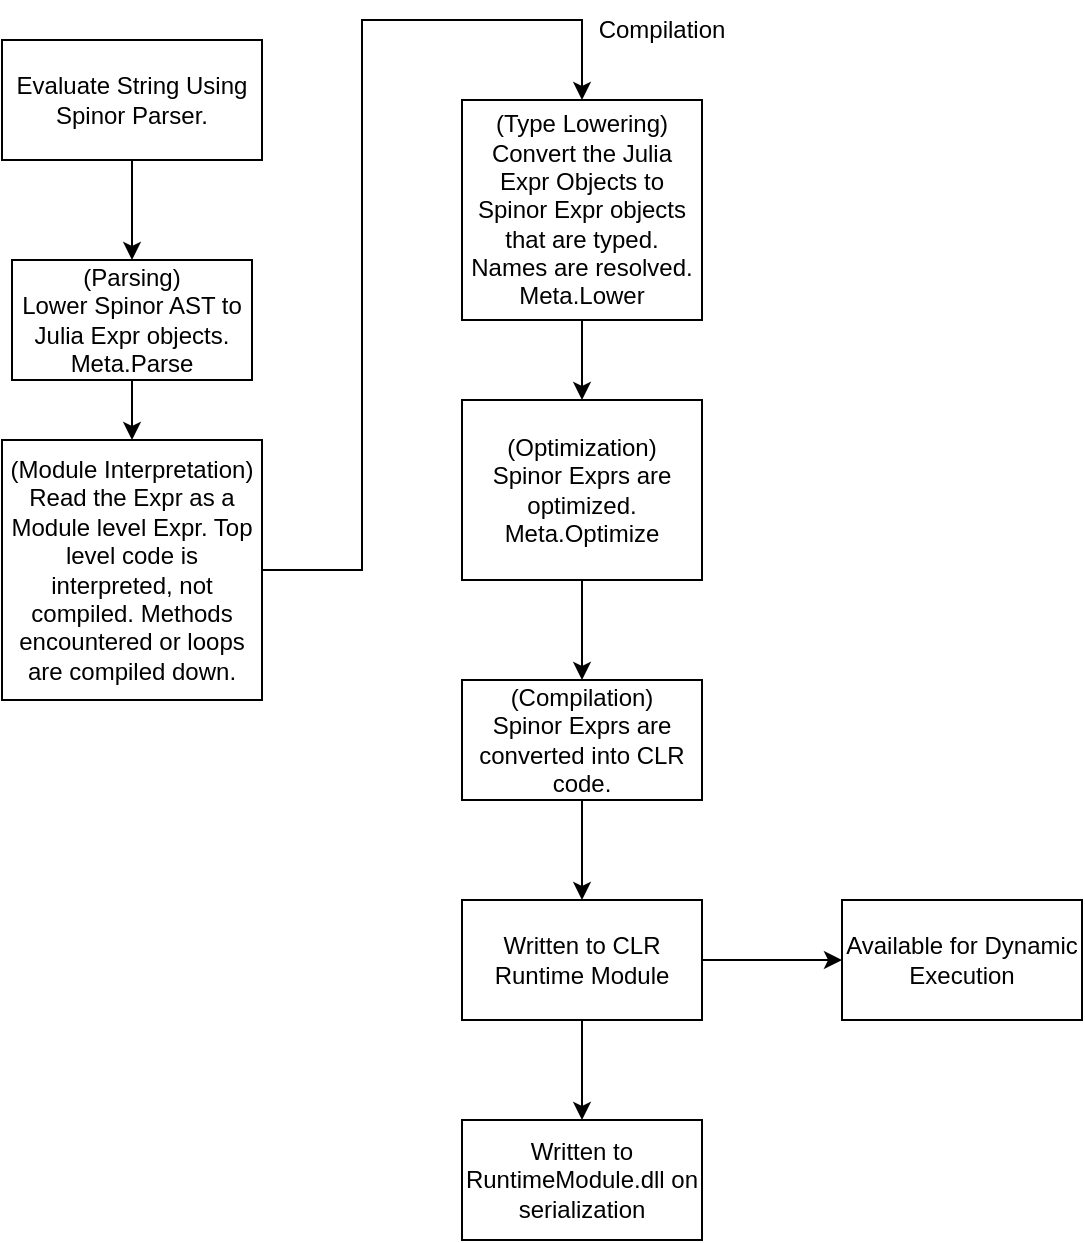 <mxfile version="20.4.0" type="device"><diagram id="kgpKYQtTHZ0yAKxKKP6v" name="Page-1"><mxGraphModel dx="1038" dy="521" grid="1" gridSize="10" guides="1" tooltips="1" connect="1" arrows="1" fold="1" page="1" pageScale="1" pageWidth="850" pageHeight="1100" math="0" shadow="0"><root><mxCell id="0"/><mxCell id="1" parent="0"/><mxCell id="dyfloJCdP2QniH6YXvhP-10" style="edgeStyle=orthogonalEdgeStyle;rounded=0;orthogonalLoop=1;jettySize=auto;html=1;exitX=0.5;exitY=1;exitDx=0;exitDy=0;entryX=0.5;entryY=0;entryDx=0;entryDy=0;" parent="1" source="dyfloJCdP2QniH6YXvhP-1" target="dyfloJCdP2QniH6YXvhP-4" edge="1"><mxGeometry relative="1" as="geometry"/></mxCell><mxCell id="dyfloJCdP2QniH6YXvhP-1" value="Evaluate String Using Spinor Parser." style="rounded=0;whiteSpace=wrap;html=1;" parent="1" vertex="1"><mxGeometry x="40" y="40" width="130" height="60" as="geometry"/></mxCell><mxCell id="dyfloJCdP2QniH6YXvhP-2" value="" style="endArrow=classic;html=1;rounded=0;startArrow=none;" parent="1" source="dyfloJCdP2QniH6YXvhP-4" edge="1"><mxGeometry width="50" height="50" relative="1" as="geometry"><mxPoint x="100" y="100" as="sourcePoint"/><mxPoint x="100" y="160" as="targetPoint"/></mxGeometry></mxCell><mxCell id="48_gwx9ndyxdjHtBGIBd-13" style="edgeStyle=orthogonalEdgeStyle;rounded=0;orthogonalLoop=1;jettySize=auto;html=1;" edge="1" parent="1" source="dyfloJCdP2QniH6YXvhP-5"><mxGeometry relative="1" as="geometry"><mxPoint x="330" y="220" as="targetPoint"/></mxGeometry></mxCell><mxCell id="dyfloJCdP2QniH6YXvhP-5" value="(Type Lowering)&lt;br&gt;Convert the Julia Expr Objects to Spinor Expr objects that are typed. Names are resolved.&lt;br&gt;Meta.Lower" style="rounded=0;whiteSpace=wrap;html=1;" parent="1" vertex="1"><mxGeometry x="270" y="70" width="120" height="110" as="geometry"/></mxCell><mxCell id="48_gwx9ndyxdjHtBGIBd-2" style="edgeStyle=orthogonalEdgeStyle;rounded=0;orthogonalLoop=1;jettySize=auto;html=1;entryX=0.5;entryY=0;entryDx=0;entryDy=0;" edge="1" parent="1" source="dyfloJCdP2QniH6YXvhP-4" target="48_gwx9ndyxdjHtBGIBd-1"><mxGeometry relative="1" as="geometry"/></mxCell><mxCell id="dyfloJCdP2QniH6YXvhP-4" value="(Parsing)&lt;br&gt;Lower Spinor AST to Julia Expr objects. Meta.Parse" style="rounded=0;whiteSpace=wrap;html=1;" parent="1" vertex="1"><mxGeometry x="45" y="150" width="120" height="60" as="geometry"/></mxCell><mxCell id="48_gwx9ndyxdjHtBGIBd-4" style="edgeStyle=orthogonalEdgeStyle;rounded=0;orthogonalLoop=1;jettySize=auto;html=1;entryX=0.5;entryY=0;entryDx=0;entryDy=0;" edge="1" parent="1" source="48_gwx9ndyxdjHtBGIBd-1" target="dyfloJCdP2QniH6YXvhP-5"><mxGeometry relative="1" as="geometry"><Array as="points"><mxPoint x="220" y="305"/><mxPoint x="220" y="30"/><mxPoint x="330" y="30"/></Array></mxGeometry></mxCell><mxCell id="48_gwx9ndyxdjHtBGIBd-1" value="(Module Interpretation)&lt;br&gt;Read the Expr as a Module level Expr. Top level code is interpreted, not compiled. Methods encountered or loops are compiled down." style="whiteSpace=wrap;html=1;aspect=fixed;" vertex="1" parent="1"><mxGeometry x="40" y="240" width="130" height="130" as="geometry"/></mxCell><mxCell id="48_gwx9ndyxdjHtBGIBd-8" value="Compilation" style="text;html=1;strokeColor=none;fillColor=none;align=center;verticalAlign=middle;whiteSpace=wrap;rounded=0;" vertex="1" parent="1"><mxGeometry x="340" y="20" width="60" height="30" as="geometry"/></mxCell><mxCell id="48_gwx9ndyxdjHtBGIBd-16" style="edgeStyle=orthogonalEdgeStyle;rounded=0;orthogonalLoop=1;jettySize=auto;html=1;entryX=0.5;entryY=0;entryDx=0;entryDy=0;" edge="1" parent="1" source="48_gwx9ndyxdjHtBGIBd-14" target="48_gwx9ndyxdjHtBGIBd-15"><mxGeometry relative="1" as="geometry"/></mxCell><mxCell id="48_gwx9ndyxdjHtBGIBd-14" value="(Optimization)&lt;br&gt;Spinor Exprs are optimized.&lt;br&gt;Meta.Optimize" style="rounded=0;whiteSpace=wrap;html=1;" vertex="1" parent="1"><mxGeometry x="270" y="220" width="120" height="90" as="geometry"/></mxCell><mxCell id="48_gwx9ndyxdjHtBGIBd-18" style="edgeStyle=orthogonalEdgeStyle;rounded=0;orthogonalLoop=1;jettySize=auto;html=1;entryX=0.5;entryY=0;entryDx=0;entryDy=0;" edge="1" parent="1" source="48_gwx9ndyxdjHtBGIBd-15" target="48_gwx9ndyxdjHtBGIBd-17"><mxGeometry relative="1" as="geometry"/></mxCell><mxCell id="48_gwx9ndyxdjHtBGIBd-15" value="(Compilation)&lt;br&gt;Spinor Exprs are converted into CLR code." style="rounded=0;whiteSpace=wrap;html=1;" vertex="1" parent="1"><mxGeometry x="270" y="360" width="120" height="60" as="geometry"/></mxCell><mxCell id="48_gwx9ndyxdjHtBGIBd-20" style="edgeStyle=orthogonalEdgeStyle;rounded=0;orthogonalLoop=1;jettySize=auto;html=1;entryX=0.5;entryY=0;entryDx=0;entryDy=0;" edge="1" parent="1" source="48_gwx9ndyxdjHtBGIBd-17" target="48_gwx9ndyxdjHtBGIBd-19"><mxGeometry relative="1" as="geometry"/></mxCell><mxCell id="48_gwx9ndyxdjHtBGIBd-22" style="edgeStyle=orthogonalEdgeStyle;rounded=0;orthogonalLoop=1;jettySize=auto;html=1;" edge="1" parent="1" source="48_gwx9ndyxdjHtBGIBd-17" target="48_gwx9ndyxdjHtBGIBd-21"><mxGeometry relative="1" as="geometry"/></mxCell><mxCell id="48_gwx9ndyxdjHtBGIBd-17" value="Written to CLR Runtime Module" style="rounded=0;whiteSpace=wrap;html=1;" vertex="1" parent="1"><mxGeometry x="270" y="470" width="120" height="60" as="geometry"/></mxCell><mxCell id="48_gwx9ndyxdjHtBGIBd-19" value="Written to RuntimeModule.dll on serialization" style="rounded=0;whiteSpace=wrap;html=1;" vertex="1" parent="1"><mxGeometry x="270" y="580" width="120" height="60" as="geometry"/></mxCell><mxCell id="48_gwx9ndyxdjHtBGIBd-21" value="Available for Dynamic Execution" style="rounded=0;whiteSpace=wrap;html=1;" vertex="1" parent="1"><mxGeometry x="460" y="470" width="120" height="60" as="geometry"/></mxCell></root></mxGraphModel></diagram></mxfile>